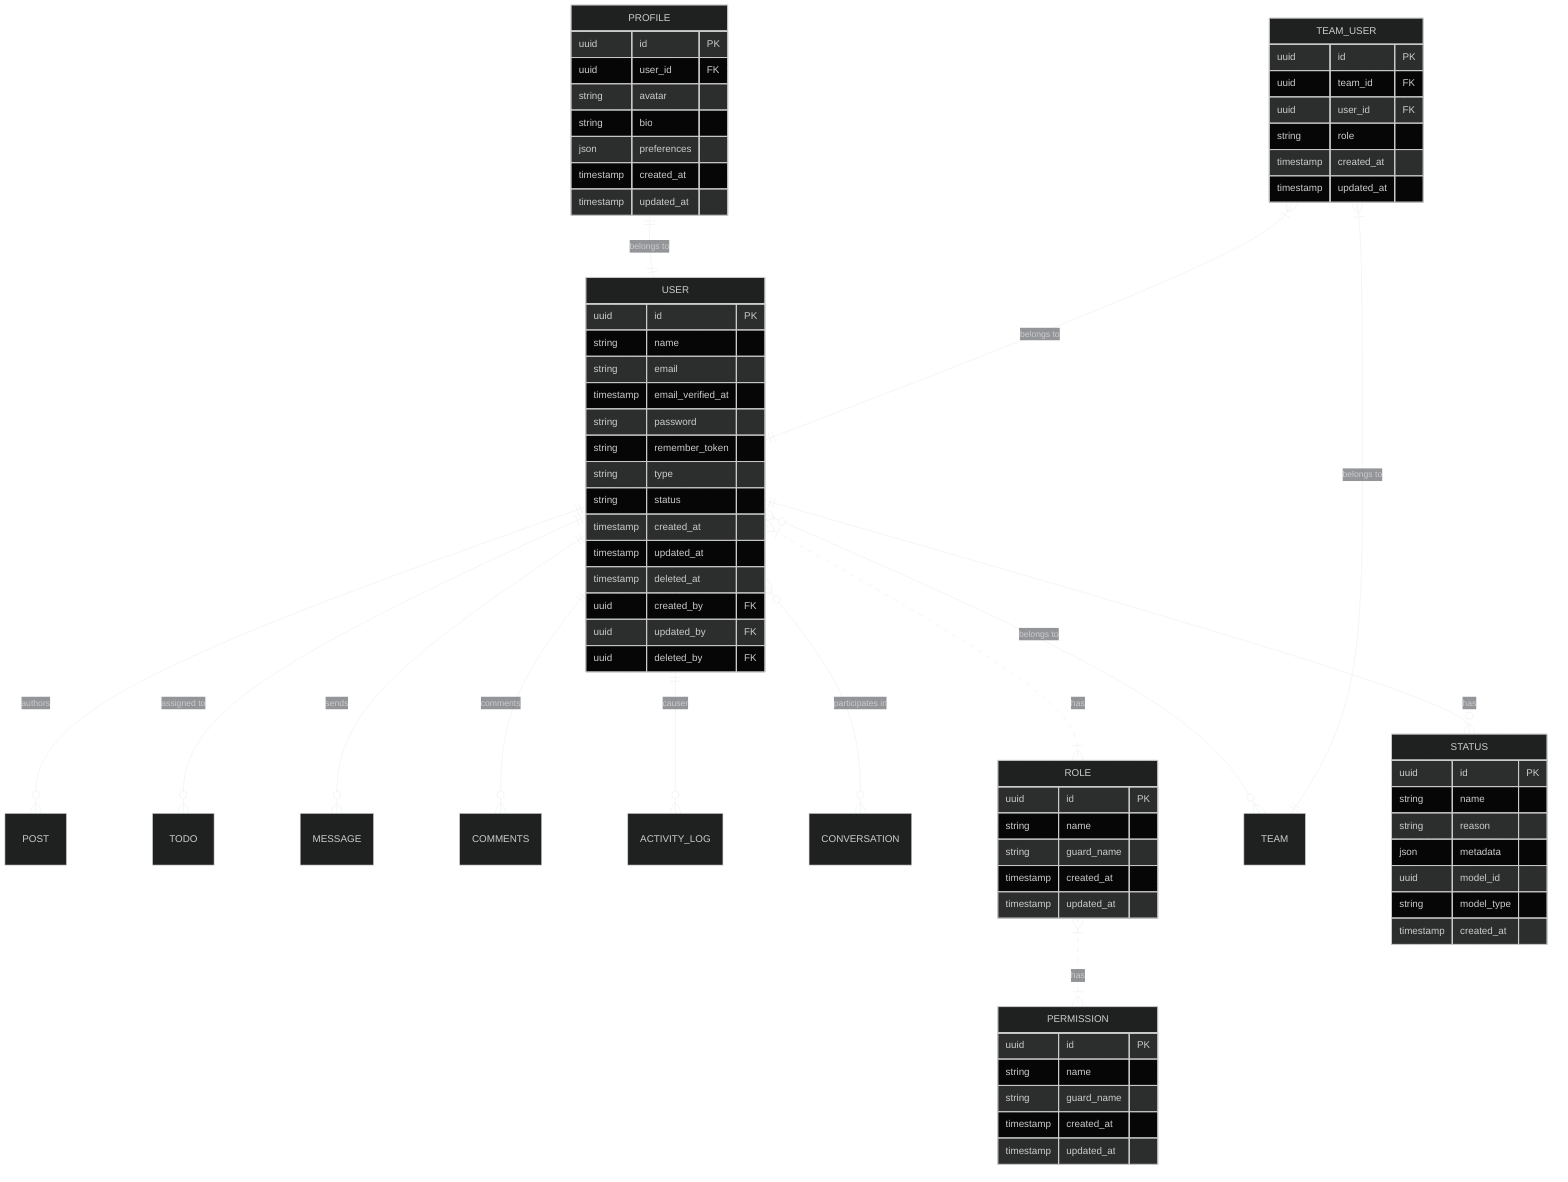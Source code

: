 %%{init: {'theme': 'dark', 'themeVariables': { 'primaryColor': '#2c3e50', 'primaryTextColor': '#ecf0f1', 'primaryBorderColor': '#7f8c8d', 'lineColor': '#ecf0f1', 'secondaryColor': '#34495e', 'tertiaryColor': '#282c34' }}}%%
erDiagram
    USER ||--o{ POST : "authors"
    USER ||--o{ TODO : "assigned to"
    USER ||--o{ MESSAGE : "sends"
    USER ||--o{ COMMENTS : "comments"
    USER ||--o{ ACTIVITY_LOG : "causer"
    USER }o--o{ CONVERSATION : "participates in"
    USER }|..|{ ROLE : "has"
    USER }o--o{ TEAM : "belongs to"
    USER ||--o{ STATUS : "has"
    
    USER {
        uuid id PK
        string name
        string email
        timestamp email_verified_at
        string password
        string remember_token
        string type
        string status
        timestamp created_at
        timestamp updated_at
        timestamp deleted_at
        uuid created_by FK
        uuid updated_by FK
        uuid deleted_by FK
    }
    
    ROLE }|..|{ PERMISSION : "has"
    ROLE {
        uuid id PK
        string name
        string guard_name
        timestamp created_at
        timestamp updated_at
    }
    
    PERMISSION {
        uuid id PK
        string name
        string guard_name
        timestamp created_at
        timestamp updated_at
    }
    
    STATUS {
        uuid id PK
        string name
        string reason
        json metadata
        uuid model_id
        string model_type
        timestamp created_at
    }
    
    PROFILE ||--|| USER : "belongs to"
    PROFILE {
        uuid id PK
        uuid user_id FK
        string avatar
        string bio
        json preferences
        timestamp created_at
        timestamp updated_at
    }
    
    TEAM_USER }|--|| USER : "belongs to"
    TEAM_USER }|--|| TEAM : "belongs to"
    TEAM_USER {
        uuid id PK
        uuid team_id FK
        uuid user_id FK
        string role
        timestamp created_at
        timestamp updated_at
    }